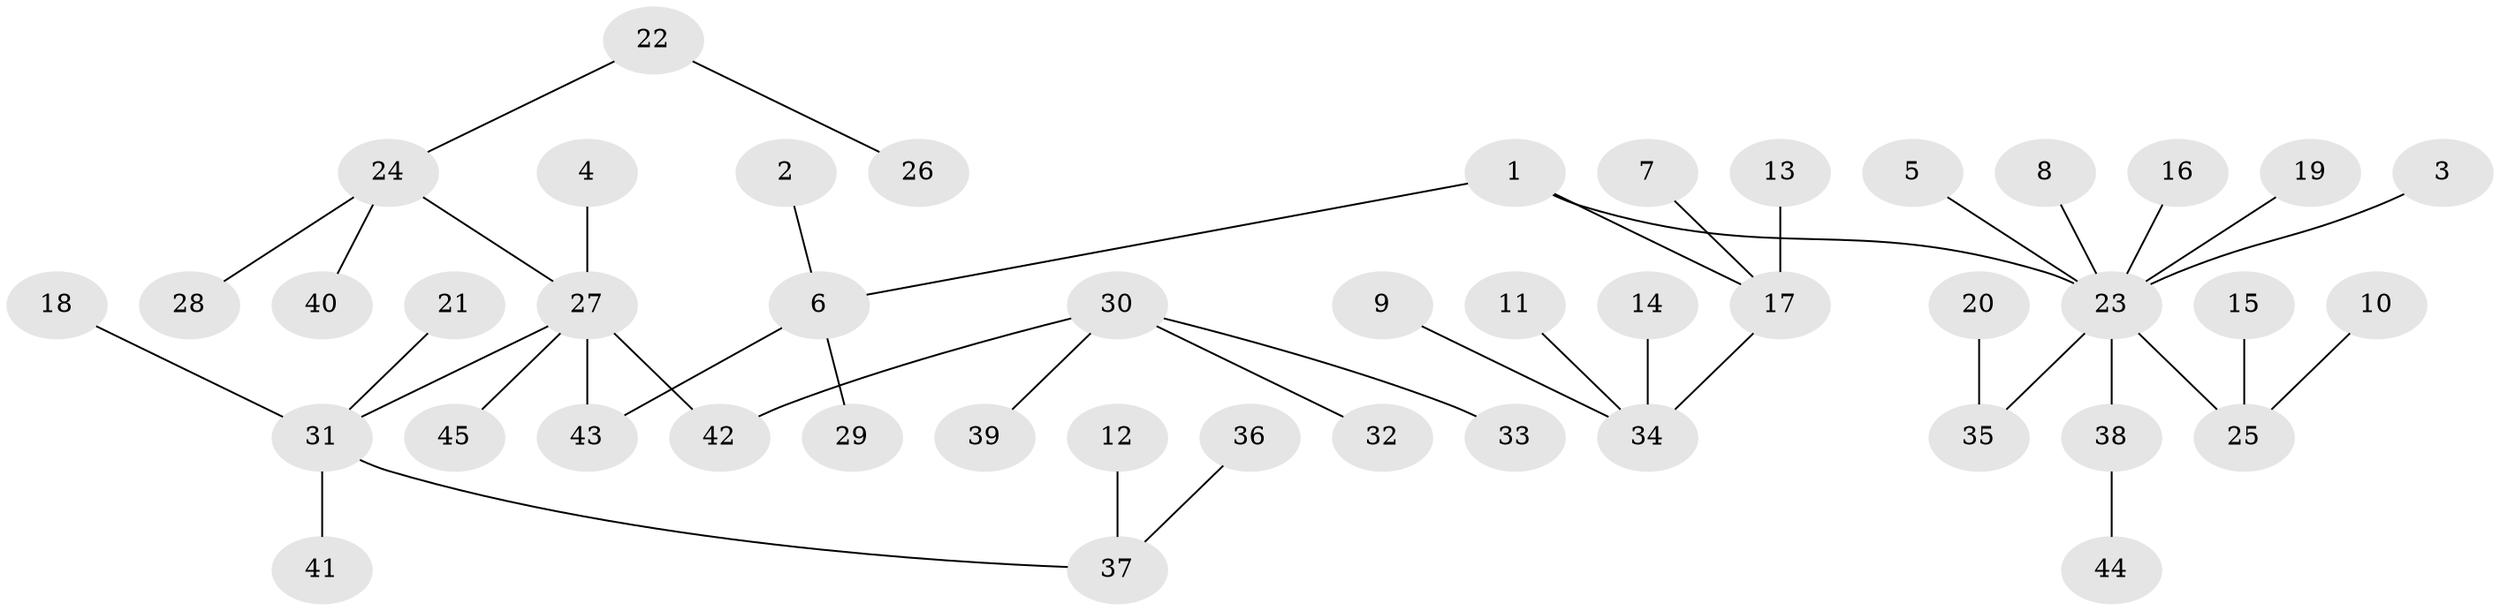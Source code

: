 // original degree distribution, {4: 0.056179775280898875, 2: 0.21348314606741572, 3: 0.12359550561797752, 10: 0.011235955056179775, 1: 0.5393258426966292, 7: 0.011235955056179775, 5: 0.0449438202247191}
// Generated by graph-tools (version 1.1) at 2025/50/03/09/25 03:50:17]
// undirected, 45 vertices, 44 edges
graph export_dot {
graph [start="1"]
  node [color=gray90,style=filled];
  1;
  2;
  3;
  4;
  5;
  6;
  7;
  8;
  9;
  10;
  11;
  12;
  13;
  14;
  15;
  16;
  17;
  18;
  19;
  20;
  21;
  22;
  23;
  24;
  25;
  26;
  27;
  28;
  29;
  30;
  31;
  32;
  33;
  34;
  35;
  36;
  37;
  38;
  39;
  40;
  41;
  42;
  43;
  44;
  45;
  1 -- 6 [weight=1.0];
  1 -- 17 [weight=1.0];
  1 -- 23 [weight=1.0];
  2 -- 6 [weight=1.0];
  3 -- 23 [weight=1.0];
  4 -- 27 [weight=1.0];
  5 -- 23 [weight=1.0];
  6 -- 29 [weight=1.0];
  6 -- 43 [weight=1.0];
  7 -- 17 [weight=1.0];
  8 -- 23 [weight=1.0];
  9 -- 34 [weight=1.0];
  10 -- 25 [weight=1.0];
  11 -- 34 [weight=1.0];
  12 -- 37 [weight=1.0];
  13 -- 17 [weight=1.0];
  14 -- 34 [weight=1.0];
  15 -- 25 [weight=1.0];
  16 -- 23 [weight=1.0];
  17 -- 34 [weight=1.0];
  18 -- 31 [weight=1.0];
  19 -- 23 [weight=1.0];
  20 -- 35 [weight=1.0];
  21 -- 31 [weight=1.0];
  22 -- 24 [weight=1.0];
  22 -- 26 [weight=1.0];
  23 -- 25 [weight=1.0];
  23 -- 35 [weight=1.0];
  23 -- 38 [weight=1.0];
  24 -- 27 [weight=1.0];
  24 -- 28 [weight=1.0];
  24 -- 40 [weight=1.0];
  27 -- 31 [weight=1.0];
  27 -- 42 [weight=1.0];
  27 -- 43 [weight=1.0];
  27 -- 45 [weight=1.0];
  30 -- 32 [weight=1.0];
  30 -- 33 [weight=1.0];
  30 -- 39 [weight=1.0];
  30 -- 42 [weight=1.0];
  31 -- 37 [weight=1.0];
  31 -- 41 [weight=1.0];
  36 -- 37 [weight=1.0];
  38 -- 44 [weight=1.0];
}
